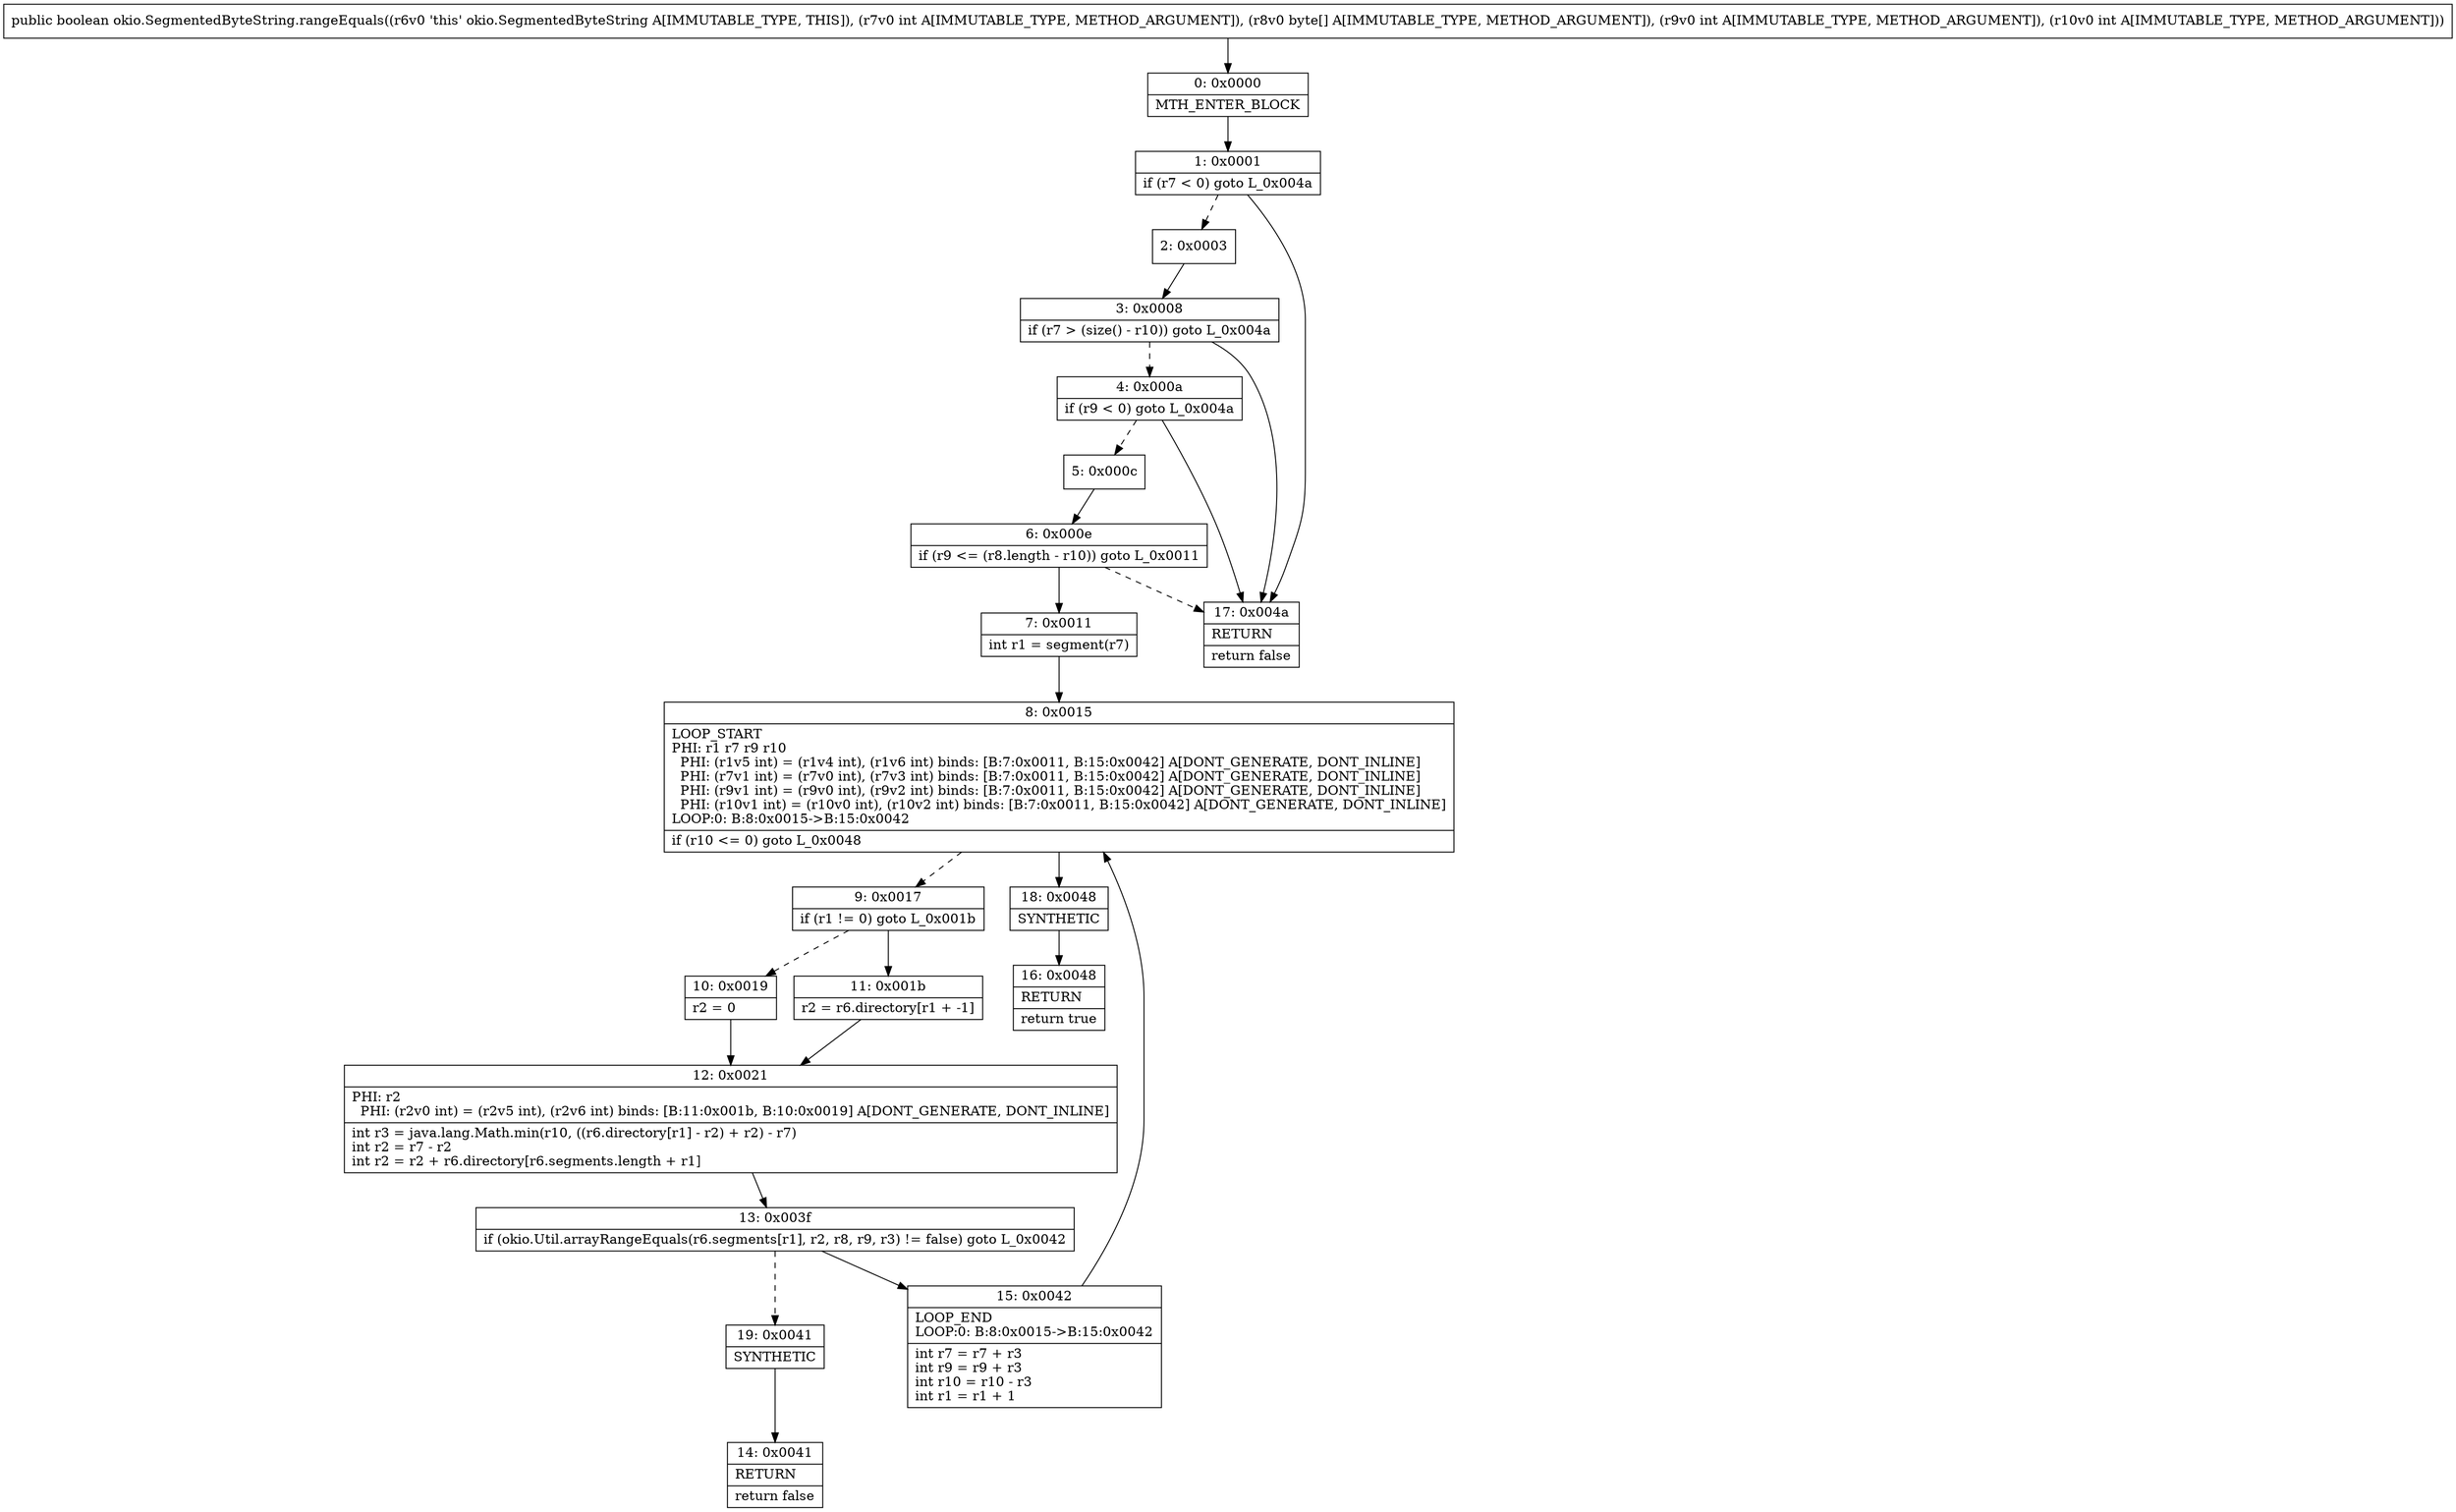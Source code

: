 digraph "CFG forokio.SegmentedByteString.rangeEquals(I[BII)Z" {
Node_0 [shape=record,label="{0\:\ 0x0000|MTH_ENTER_BLOCK\l}"];
Node_1 [shape=record,label="{1\:\ 0x0001|if (r7 \< 0) goto L_0x004a\l}"];
Node_2 [shape=record,label="{2\:\ 0x0003}"];
Node_3 [shape=record,label="{3\:\ 0x0008|if (r7 \> (size() \- r10)) goto L_0x004a\l}"];
Node_4 [shape=record,label="{4\:\ 0x000a|if (r9 \< 0) goto L_0x004a\l}"];
Node_5 [shape=record,label="{5\:\ 0x000c}"];
Node_6 [shape=record,label="{6\:\ 0x000e|if (r9 \<= (r8.length \- r10)) goto L_0x0011\l}"];
Node_7 [shape=record,label="{7\:\ 0x0011|int r1 = segment(r7)\l}"];
Node_8 [shape=record,label="{8\:\ 0x0015|LOOP_START\lPHI: r1 r7 r9 r10 \l  PHI: (r1v5 int) = (r1v4 int), (r1v6 int) binds: [B:7:0x0011, B:15:0x0042] A[DONT_GENERATE, DONT_INLINE]\l  PHI: (r7v1 int) = (r7v0 int), (r7v3 int) binds: [B:7:0x0011, B:15:0x0042] A[DONT_GENERATE, DONT_INLINE]\l  PHI: (r9v1 int) = (r9v0 int), (r9v2 int) binds: [B:7:0x0011, B:15:0x0042] A[DONT_GENERATE, DONT_INLINE]\l  PHI: (r10v1 int) = (r10v0 int), (r10v2 int) binds: [B:7:0x0011, B:15:0x0042] A[DONT_GENERATE, DONT_INLINE]\lLOOP:0: B:8:0x0015\-\>B:15:0x0042\l|if (r10 \<= 0) goto L_0x0048\l}"];
Node_9 [shape=record,label="{9\:\ 0x0017|if (r1 != 0) goto L_0x001b\l}"];
Node_10 [shape=record,label="{10\:\ 0x0019|r2 = 0\l}"];
Node_11 [shape=record,label="{11\:\ 0x001b|r2 = r6.directory[r1 + \-1]\l}"];
Node_12 [shape=record,label="{12\:\ 0x0021|PHI: r2 \l  PHI: (r2v0 int) = (r2v5 int), (r2v6 int) binds: [B:11:0x001b, B:10:0x0019] A[DONT_GENERATE, DONT_INLINE]\l|int r3 = java.lang.Math.min(r10, ((r6.directory[r1] \- r2) + r2) \- r7)\lint r2 = r7 \- r2\lint r2 = r2 + r6.directory[r6.segments.length + r1]\l}"];
Node_13 [shape=record,label="{13\:\ 0x003f|if (okio.Util.arrayRangeEquals(r6.segments[r1], r2, r8, r9, r3) != false) goto L_0x0042\l}"];
Node_14 [shape=record,label="{14\:\ 0x0041|RETURN\l|return false\l}"];
Node_15 [shape=record,label="{15\:\ 0x0042|LOOP_END\lLOOP:0: B:8:0x0015\-\>B:15:0x0042\l|int r7 = r7 + r3\lint r9 = r9 + r3\lint r10 = r10 \- r3\lint r1 = r1 + 1\l}"];
Node_16 [shape=record,label="{16\:\ 0x0048|RETURN\l|return true\l}"];
Node_17 [shape=record,label="{17\:\ 0x004a|RETURN\l|return false\l}"];
Node_18 [shape=record,label="{18\:\ 0x0048|SYNTHETIC\l}"];
Node_19 [shape=record,label="{19\:\ 0x0041|SYNTHETIC\l}"];
MethodNode[shape=record,label="{public boolean okio.SegmentedByteString.rangeEquals((r6v0 'this' okio.SegmentedByteString A[IMMUTABLE_TYPE, THIS]), (r7v0 int A[IMMUTABLE_TYPE, METHOD_ARGUMENT]), (r8v0 byte[] A[IMMUTABLE_TYPE, METHOD_ARGUMENT]), (r9v0 int A[IMMUTABLE_TYPE, METHOD_ARGUMENT]), (r10v0 int A[IMMUTABLE_TYPE, METHOD_ARGUMENT])) }"];
MethodNode -> Node_0;
Node_0 -> Node_1;
Node_1 -> Node_2[style=dashed];
Node_1 -> Node_17;
Node_2 -> Node_3;
Node_3 -> Node_4[style=dashed];
Node_3 -> Node_17;
Node_4 -> Node_5[style=dashed];
Node_4 -> Node_17;
Node_5 -> Node_6;
Node_6 -> Node_7;
Node_6 -> Node_17[style=dashed];
Node_7 -> Node_8;
Node_8 -> Node_9[style=dashed];
Node_8 -> Node_18;
Node_9 -> Node_10[style=dashed];
Node_9 -> Node_11;
Node_10 -> Node_12;
Node_11 -> Node_12;
Node_12 -> Node_13;
Node_13 -> Node_15;
Node_13 -> Node_19[style=dashed];
Node_15 -> Node_8;
Node_18 -> Node_16;
Node_19 -> Node_14;
}

